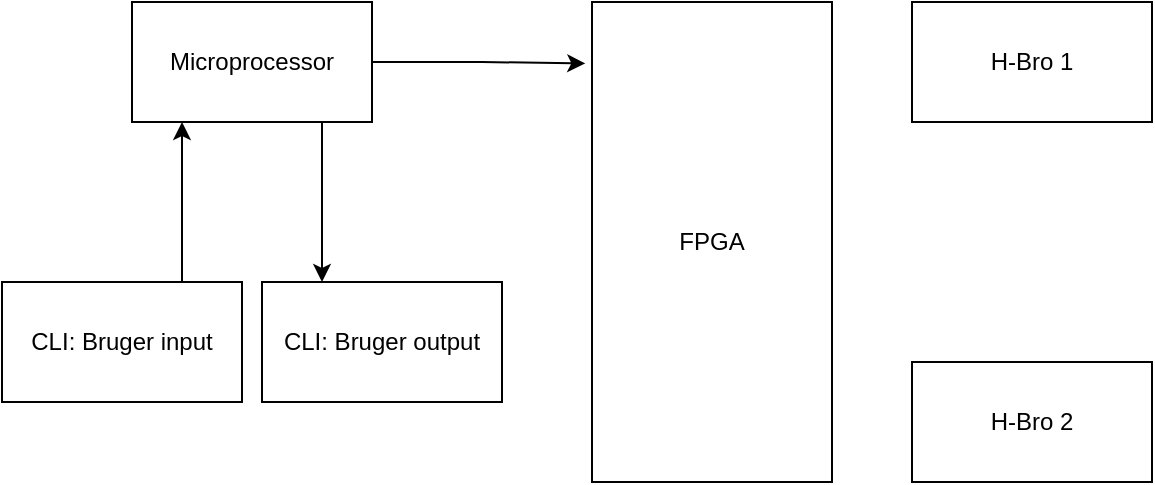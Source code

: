 <mxfile version="12.9.14" type="device"><diagram id="KTNCfZQ1te1ZFytpXo76" name="Page-1"><mxGraphModel dx="720" dy="477" grid="1" gridSize="10" guides="1" tooltips="1" connect="1" arrows="1" fold="1" page="1" pageScale="1" pageWidth="827" pageHeight="1169" math="0" shadow="0"><root><mxCell id="0"/><mxCell id="1" parent="0"/><mxCell id="PC2rhIDiK_1J_hl3rpjP-3" value="" style="edgeStyle=orthogonalEdgeStyle;rounded=0;orthogonalLoop=1;jettySize=auto;html=1;entryX=-0.028;entryY=0.128;entryDx=0;entryDy=0;entryPerimeter=0;" edge="1" parent="1" source="PC2rhIDiK_1J_hl3rpjP-1" target="PC2rhIDiK_1J_hl3rpjP-2"><mxGeometry relative="1" as="geometry"/></mxCell><mxCell id="PC2rhIDiK_1J_hl3rpjP-1" value="Microprocessor" style="rounded=0;whiteSpace=wrap;html=1;" vertex="1" parent="1"><mxGeometry x="90" y="50" width="120" height="60" as="geometry"/></mxCell><mxCell id="PC2rhIDiK_1J_hl3rpjP-4" value="CLI: Bruger input" style="rounded=0;whiteSpace=wrap;html=1;" vertex="1" parent="1"><mxGeometry x="25" y="190" width="120" height="60" as="geometry"/></mxCell><mxCell id="PC2rhIDiK_1J_hl3rpjP-2" value="FPGA" style="rounded=0;whiteSpace=wrap;html=1;" vertex="1" parent="1"><mxGeometry x="320" y="50" width="120" height="240" as="geometry"/></mxCell><mxCell id="PC2rhIDiK_1J_hl3rpjP-7" value="CLI: Bruger output" style="rounded=0;whiteSpace=wrap;html=1;" vertex="1" parent="1"><mxGeometry x="155" y="190" width="120" height="60" as="geometry"/></mxCell><mxCell id="PC2rhIDiK_1J_hl3rpjP-10" value="" style="endArrow=classic;html=1;exitX=0.75;exitY=0;exitDx=0;exitDy=0;" edge="1" parent="1" source="PC2rhIDiK_1J_hl3rpjP-4"><mxGeometry width="50" height="50" relative="1" as="geometry"><mxPoint x="340" y="270" as="sourcePoint"/><mxPoint x="115" y="110" as="targetPoint"/></mxGeometry></mxCell><mxCell id="PC2rhIDiK_1J_hl3rpjP-11" value="" style="endArrow=classic;html=1;entryX=0.25;entryY=0;entryDx=0;entryDy=0;" edge="1" parent="1" target="PC2rhIDiK_1J_hl3rpjP-7"><mxGeometry width="50" height="50" relative="1" as="geometry"><mxPoint x="185" y="110" as="sourcePoint"/><mxPoint x="390" y="220" as="targetPoint"/></mxGeometry></mxCell><mxCell id="PC2rhIDiK_1J_hl3rpjP-12" value="H-Bro 1" style="rounded=0;whiteSpace=wrap;html=1;" vertex="1" parent="1"><mxGeometry x="480" y="50" width="120" height="60" as="geometry"/></mxCell><mxCell id="PC2rhIDiK_1J_hl3rpjP-13" value="H-Bro 2" style="rounded=0;whiteSpace=wrap;html=1;" vertex="1" parent="1"><mxGeometry x="480" y="230" width="120" height="60" as="geometry"/></mxCell></root></mxGraphModel></diagram></mxfile>
